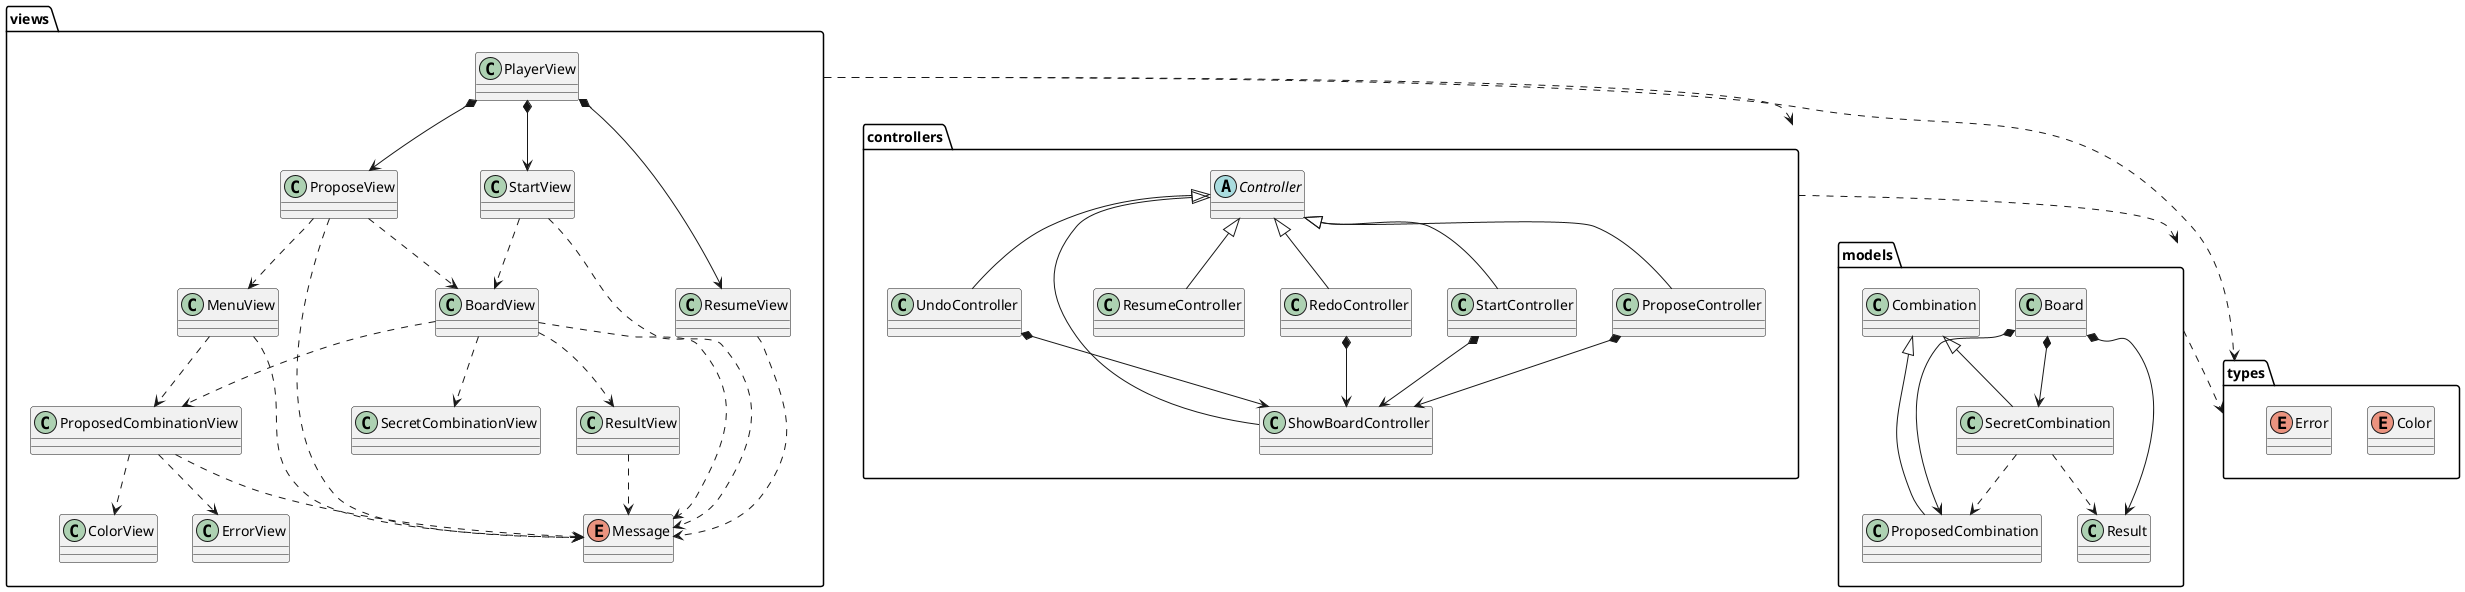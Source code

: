 @startuml mastermind_analisis
package views {
    class PlayerView
    class StartView
    class ProposeView
    class ResumeView
    class BoardView
    class ProposedCombinationView
    class SecretCombinationView
    class ResultView
    class ColorView
    enum Message
    class ErrorView
    class MenuView
}

PlayerView *-down-> StartView
PlayerView *-down-> ProposeView
PlayerView *-down-> ResumeView
StartView .down.> BoardView
ProposeView .down.> BoardView
BoardView .down.> ProposedCombinationView
BoardView .down.> ResultView
BoardView .down.> Message
BoardView .down.> SecretCombinationView
ProposedCombinationView .down.> ColorView
ProposedCombinationView .down.> ErrorView
ProposedCombinationView .down.> Message
ResultView .down.> Message
StartView .down.> Message
ResumeView .down.> Message
ProposeView .down.> Message
ProposeView .down.> MenuView
MenuView .down.> ProposedCombinationView
MenuView .down.> Message

package controllers {
    abstract class Controller
    class StartController
    class ProposeController
    class ResumeController
    class ShowBoardController
    class UndoController
    class RedoController
}

Controller <|-- StartController
Controller <|-- ProposeController
Controller <|-- ResumeController
Controller <|-- ShowBoardController
Controller <|-- RedoController
Controller <|-- UndoController
StartController *-down-> ShowBoardController
ProposeController *-down-> ShowBoardController
UndoController *-down-> ShowBoardController
RedoController *-down-> ShowBoardController

package models {
    class Board
    class Combination
    class ProposedCombination
    class SecretCombination
    Combination <|-- ProposedCombination
    Combination <|-- SecretCombination
    class Result
}

package types {
    enum Color
    enum Error
}

Board *-down-> ProposedCombination
Board *-down-> SecretCombination
Board *-down-> Result
SecretCombination .down.> Result
SecretCombination .down.> ProposedCombination

views .down.> controllers
controllers .down.> models
views .down.> types
models .down.> types
@enduml

@startuml mastermind_analisis_usecase_start
allow_mixing

actor Player

package views {
    object StartView
    object Message
    object BoardView
    object SecretCombinationView
    object ProposedCombinationView
    object ResultView
    object ColorView
}

package controllers {
    object "startController\n:StartController" as StartController
}

package models {
    object Board
    object Result
    object ProposedCombination
}

package types {
    object "color\n:Color" as Color
}

Player -down-> StartView
note on link
    start()
end note
StartView .down.> Message
note on link
    write()
end note
StartView .down.> BoardView
note on link
    write(startController)
end note
BoardView .down.> StartController
note on link
    getAttempts()
    getProposedCombinationColors(position)
    getBlacks(position)
    getWhites(position)
end note
BoardView .down.> Message
note on link
    write(attempts)
end note
BoardView .down.> SecretCombinationView
note on link
    write()
end note
SecretCombinationView .down.> Message
note on link
    write()
end note
BoardView .down.> ProposedCombinationView
note on link
    write(colors)
end note
ProposedCombinationView .down.> ColorView
note on link
    write(color)
end note
ColorView .down.> Color
BoardView .down.> ResultView
note on link
    write(blacks, whites)
end note
ResultView .down.> Message
note on link
    write(blacks, whites)
end note
StartController -down-> Board
note on link
    getAttempts()
    getProposedCombinationColors(position)
    getBlacks(position)
    getWhites(position)
end note
Board *-down-> Result
note on link
    getBlacks()
    getWhites()
end note
Board *-down-> ProposedCombination
note on link
    getColors()
end note
ProposedCombination *-down-> Color
Board .down.> Color
StartController .down.> Color
BoardView .down.> Color
ProposedCombinationView .down.> Color
@enduml

@startuml mastermind_analisis_usecase_propose
allow_mixing

actor Player

package views {
    object ProposeView
    object Message
    object BoardView
    object SecretCombinationView
    object ProposedCombinationView
    object ResultView
    object ColorView
    object ErrorView
    object MenuView
}

package controllers {
    object "proposeController\n:ProposeController" as ProposeController
}

package models {
    object Board
    object Result
    object "proposedCombination\n:ProposedCombination" as ProposedCombination
    object SecretCombination
}

package types {
    object "color\n:Color" as Color
    object "error\n:Error" as Error
}

Player -down-> ProposeView
note on link
    propose()
end note
ProposeView .down.> BoardView
note on link
    write(proposeController)
end note
BoardView .down.> ProposeController
note on link
    getAttempts()
    getProposedCombinationColors(position)
    getBlacks(position)
    getWhites(position)
end note
BoardView .down.> Message
note on link
    write(attempts)
end note
BoardView .down.> SecretCombinationView
note on link
    write()
end note
SecretCombinationView .down.> Message
note on link
    write()
end note
BoardView .down.> ProposedCombinationView
note on link
    write(colors)
end note
ProposedCombinationView .down.> ColorView
note on link
    write(color)
end note
ColorView .down.> Color
BoardView .down.> ResultView
note on link
    write(blacks, whites)
end note
ResultView .down.> Message
note on link
    write(blacks, whites)
end note
ProposeController -down-> Board
note on link
    getError(colors)
    add(colors)
    isFinished()
    isWinner()
    getAttempts()
    getProposedCombinationColors(position)
    getBlacks(position)
    getWhites(position)
end note
Board *-down-> Result
note on link
    isWinner()
    getBlacks()
    getWhites()
end note
Board *-down-> ProposedCombination
note on link
    new(colors)
    getError()
    getColors()
end note
ProposedCombination *-down-> Color
Board .down.> Color
ProposeController .down.> Color
BoardView .down.> Color
ProposedCombinationView .down.> Color
MenuView .down.> ProposedCombinationView
note on link
    read(proposeController)
end note
MenuView .down.> Message
note on link
    write()
end note
ProposedCombinationView .down.> Message
note on link
    write()
end note
ProposedCombinationView .down.> ErrorView
note on link
    write(error)
end note
ProposedCombinationView .down.> ColorView
note on link
    read()
end note
ProposedCombinationView .down.> ProposeController
note on link
    getError(colors)
    add(colors)
end note
ProposedCombination .down.> Error
ErrorView .down.> Error
ProposeView -down-> ProposeController
note on link
    isFinished()
    isWinner()
end note
ProposeView .down.> Message
note on link
    write()
end note
Board .down.> Board
note on link
    isLoser()
end note
Board *-down-> SecretCombination
note on link
    getResult(proposedCombination)
end note
SecretCombination *-down-> ProposedCombination
note on link
    contains(color)
    contains(color, position)
end note
SecretCombination *-down-> Color
SecretCombination .down.> Result
note on link
    new(blacks, whites)
end note
Board .down.> Error
ProposeView .down.> MenuView
note on link
    write(proposeController)
end note
@enduml

@startuml mastermind_analisis_usecase_undo
allow_mixing

actor Player

package views {
    object ProposeView
    object Message
    object BoardView
    object SecretCombinationView
    object ProposedCombinationView
    object ResultView
    object ColorView
    object MenuView
}

package controllers {
    object "undoController\n:UndoController" as UndoController
}

package models {
    object Board
    object Result
    object "proposedCombination\n:ProposedCombination" as ProposedCombination
}

package types {
    object "color\n:Color" as Color
}

Player -down-> ProposeView
note on link
    undo()
end note
ProposeView .down.> BoardView
note on link
    write(UndoController)
end note
BoardView .down.> UndoController
note on link
    getAttempts()
    getProposedCombinationColors(position)
    getBlacks(position)
    getWhites(position)
end note
BoardView .down.> Message
note on link
    write(attempts)
end note
BoardView .down.> SecretCombinationView
note on link
    write()
end note
SecretCombinationView .down.> Message
note on link
    write()
end note
BoardView .down.> ProposedCombinationView
note on link
    write(colors)
end note
ProposedCombinationView .down.> ColorView
note on link
    write(color)
end note
ColorView .down.> Color
BoardView .down.> ResultView
note on link
    write(blacks, whites)
end note
ResultView .down.> Message
note on link
    write(blacks, whites)
end note
UndoController -down-> Board
note on link
    undoable()
    redoable()
    undo()
    isFinished()
    isWinner()
    getAttempts()
    getProposedCombinationColors(position)
    getBlacks(position)
    getWhites(position)
end note
Board *-down-> Result
note on link
    isWinner()
    getBlacks()
    getWhites()
end note
Board *-down-> ProposedCombination
note on link
    getError()
    getColors()
end note
ProposedCombination *-down-> Color
Board .down.> Color
UndoController .down.> Color
BoardView .down.> Color
ProposedCombinationView .down.> Color
MenuView .down.> Message
note on link
    write()
end note
ProposedCombinationView .down.> Message
note on link
    write()
end note
ProposedCombinationView .down.> ColorView
note on link
    read()
end note
ProposedCombinationView .down.> UndoController
note on link
    getError(colors)
    add(colors)
end note
ProposeView -down-> UndoController
note on link
    isFinished()
    isWinner()
end note
ProposeView .down.> Message
note on link
    write()
end note
Board .down.> Board
note on link
    isLoser()
end note
ProposeView .down.> MenuView
note on link
    write(UndoController)
end note
MenuView .down.> UndoController
note on link
    undoable()
    redoable()
    undo()
end note
@enduml

@startuml mastermind_analisis_usecase_redo
allow_mixing

actor Player

package views {
    object ProposeView
    object Message
    object BoardView
    object SecretCombinationView
    object ProposedCombinationView
    object ResultView
    object ColorView
    object MenuView
}

package controllers {
    object "redoController\n:RedoController" as RedoController
}

package models {
    object Board
    object Result
    object "proposedCombination\n:ProposedCombination" as ProposedCombination
}

package types {
    object "color\n:Color" as Color
}

Player -down-> ProposeView
note on link
    redo()
end note
ProposeView .down.> BoardView
note on link
    write(RedoController)
end note
BoardView .down.> RedoController
note on link
    getAttempts()
    getProposedCombinationColors(position)
    getBlacks(position)
    getWhites(position)
end note
BoardView .down.> Message
note on link
    write(attempts)
end note
BoardView .down.> SecretCombinationView
note on link
    write()
end note
SecretCombinationView .down.> Message
note on link
    write()
end note
BoardView .down.> ProposedCombinationView
note on link
    write(colors)
end note
ProposedCombinationView .down.> ColorView
note on link
    write(color)
end note
ColorView .down.> Color
BoardView .down.> ResultView
note on link
    write(blacks, whites)
end note
ResultView .down.> Message
note on link
    write(blacks, whites)
end note
RedoController -down-> Board
note on link
    undoable()
    redoable()
    redo()
    isFinished()
    isWinner()
    getAttempts()
    getProposedCombinationColors(position)
    getBlacks(position)
    getWhites(position)
end note
Board *-down-> Result
note on link
    isWinner()
    getBlacks()
    getWhites()
end note
Board *-down-> ProposedCombination
note on link
    getError()
    getColors()
end note
ProposedCombination *-down-> Color
Board .down.> Color
RedoController .down.> Color
BoardView .down.> Color
ProposedCombinationView .down.> Color
MenuView .down.> Message
note on link
    write()
end note
ProposedCombinationView .down.> Message
note on link
    write()
end note
ProposedCombinationView .down.> ColorView
note on link
    read()
end note
ProposedCombinationView .down.> RedoController
note on link
    getError(colors)
    add(colors)
end note
ProposeView -down-> RedoController
note on link
    isFinished()
    isWinner()
end note
ProposeView .down.> Message
note on link
    write()
end note
Board .down.> Board
note on link
    isLoser()
end note
ProposeView .down.> MenuView
note on link
    write(RedoController)
end note
MenuView .down.> RedoController
note on link
    undoable()
    redoable()
    redo()
end note
@enduml

@startuml mastermind_analisis_usecase_resume
allow_mixing

actor :Player: as Playerr

package controllers  {
    object ResumeController
}

package models  {
    object Board
    object SecretCombination
}

package types  {
    object Color
}

package views {
    object ResumeView
    object Message
}

Playerr --> ResumeView
note on link
    resume()
end note
ResumeView --> ResumeController
note on link
    reset()
end note
ResumeView ..> Message
note on link
    write()
end note
ResumeController --> Board
note on link
    reset()
end note
Board *-down-> SecretCombination
note on link
    new()
end note
SecretCombination *-down-> Color
@enduml
